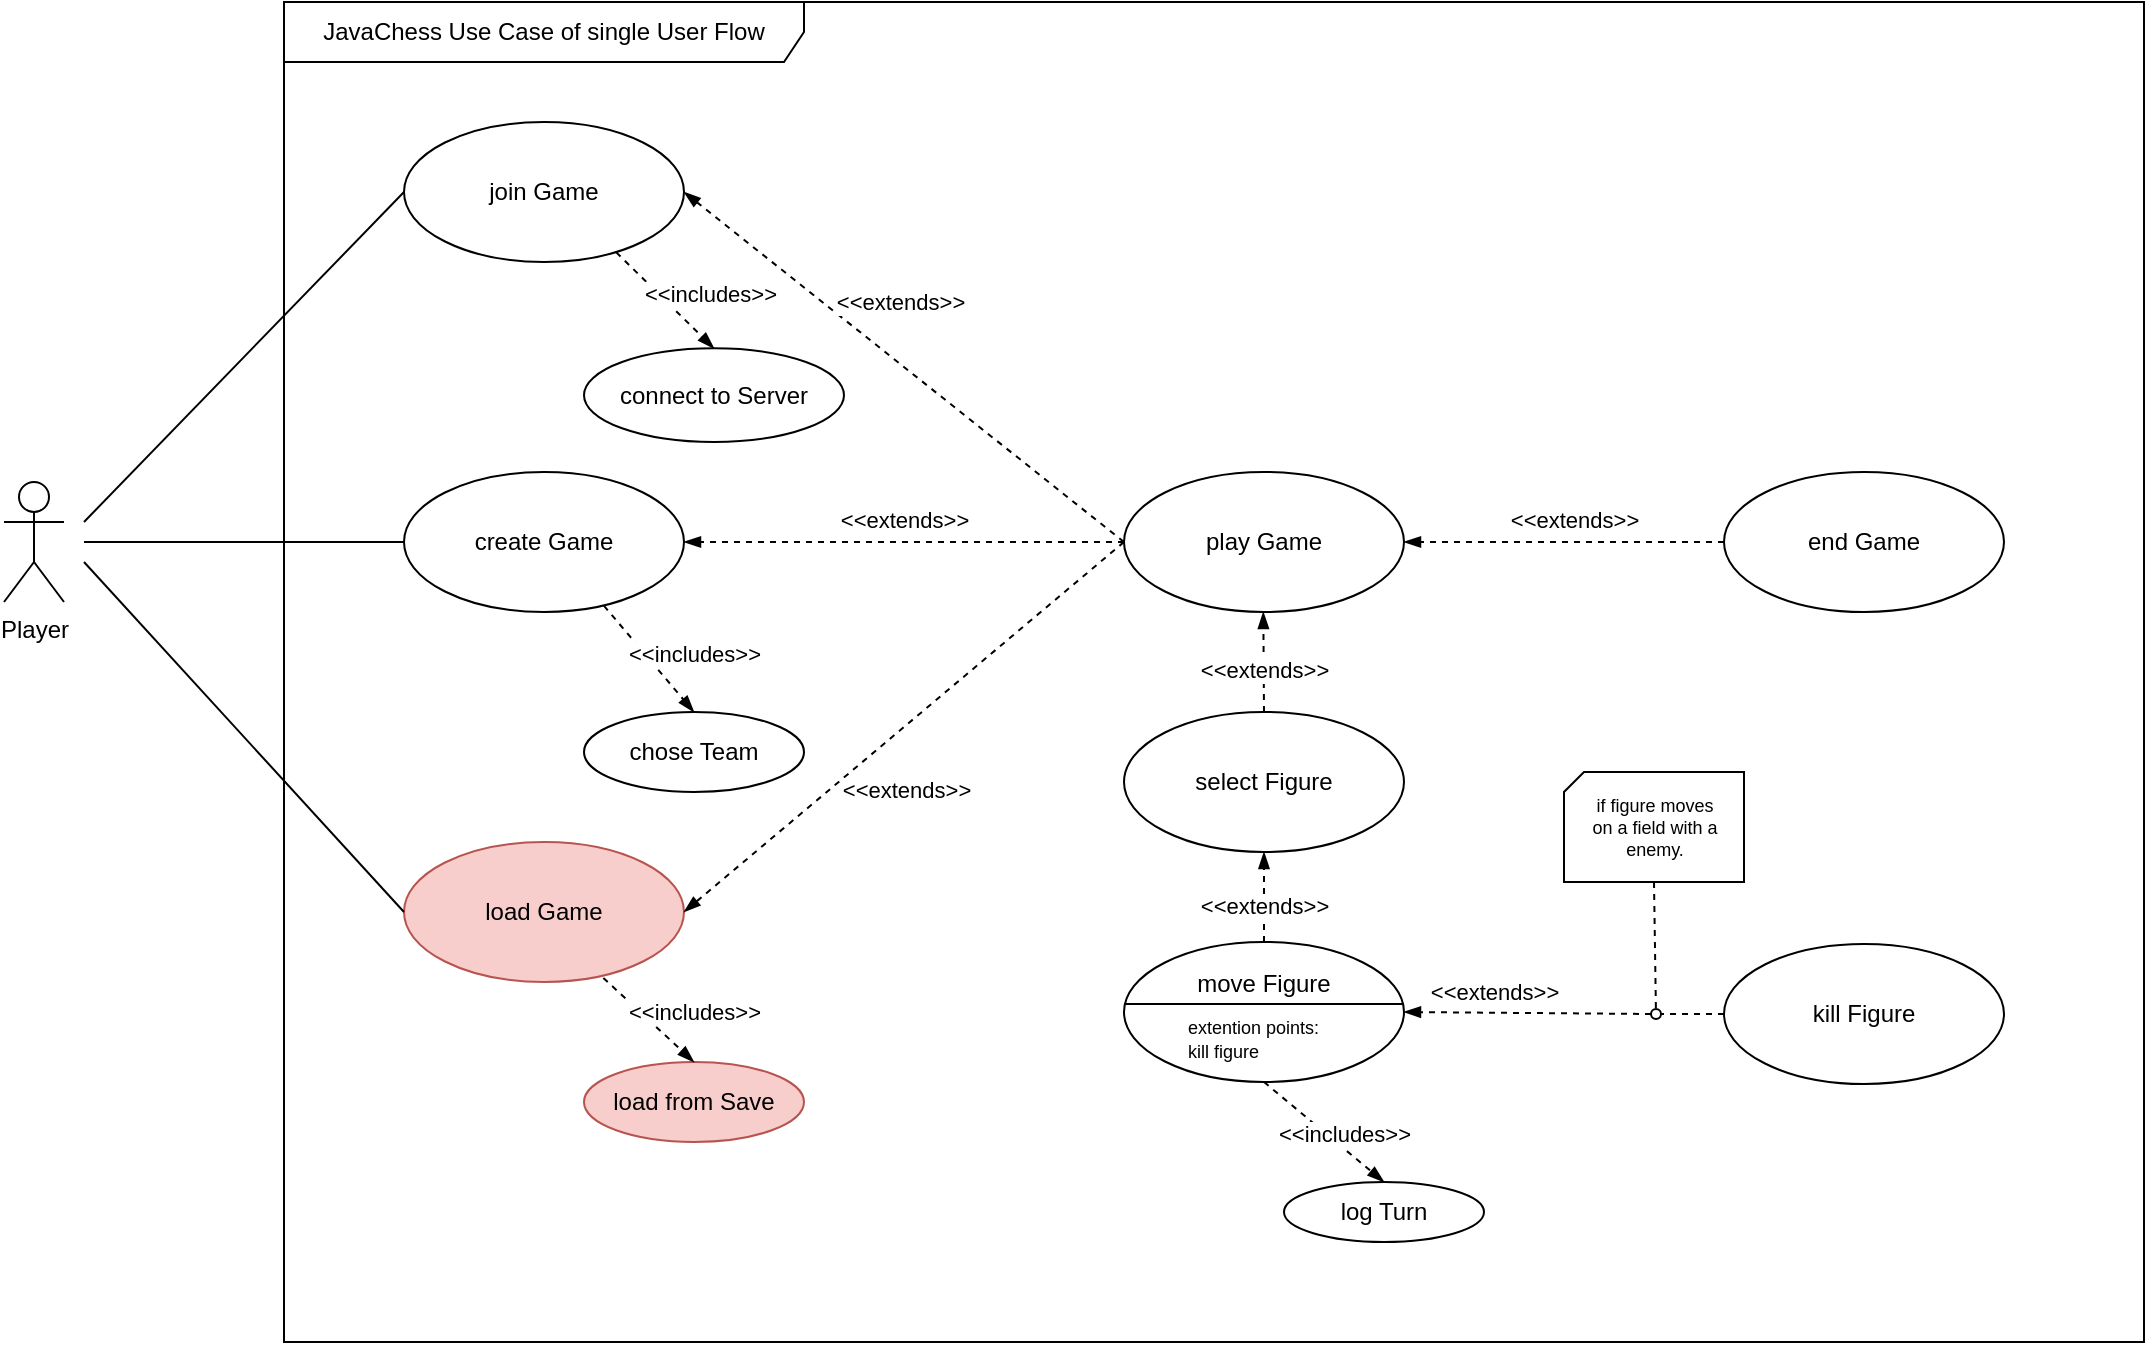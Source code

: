 <mxfile version="15.7.3" type="device"><diagram id="JgZ0l9zd3GgxcfLzwA_7" name="Page-1"><mxGraphModel dx="1374" dy="968" grid="1" gridSize="10" guides="1" tooltips="1" connect="1" arrows="1" fold="1" page="1" pageScale="1" pageWidth="827" pageHeight="1169" math="0" shadow="0"><root><mxCell id="0"/><mxCell id="1" parent="0"/><mxCell id="X1-q6BwDHeV1c-RIyAx4-1" value="JavaChess Use Case of single User Flow" style="shape=umlFrame;whiteSpace=wrap;html=1;width=260;height=30;" parent="1" vertex="1"><mxGeometry x="420" y="230" width="930" height="670" as="geometry"/></mxCell><mxCell id="X1-q6BwDHeV1c-RIyAx4-41" style="edgeStyle=none;rounded=0;orthogonalLoop=1;jettySize=auto;html=1;endArrow=none;endFill=0;entryX=0;entryY=0.5;entryDx=0;entryDy=0;" parent="1" target="X1-q6BwDHeV1c-RIyAx4-7" edge="1"><mxGeometry relative="1" as="geometry"><mxPoint x="390" y="480" as="targetPoint"/><mxPoint x="320" y="490" as="sourcePoint"/></mxGeometry></mxCell><mxCell id="X1-q6BwDHeV1c-RIyAx4-2" value="Player" style="shape=umlActor;verticalLabelPosition=bottom;verticalAlign=top;html=1;" parent="1" vertex="1"><mxGeometry x="280" y="470" width="30" height="60" as="geometry"/></mxCell><mxCell id="X1-q6BwDHeV1c-RIyAx4-4" value="load Game" style="ellipse;whiteSpace=wrap;html=1;fillColor=#f8cecc;strokeColor=#b85450;" parent="1" vertex="1"><mxGeometry x="480" y="650" width="140" height="70" as="geometry"/></mxCell><mxCell id="X1-q6BwDHeV1c-RIyAx4-5" value="select Figure" style="ellipse;whiteSpace=wrap;html=1;" parent="1" vertex="1"><mxGeometry x="840" y="585" width="140" height="70" as="geometry"/></mxCell><mxCell id="X1-q6BwDHeV1c-RIyAx4-6" value="play Game" style="ellipse;whiteSpace=wrap;html=1;" parent="1" vertex="1"><mxGeometry x="840" y="465" width="140" height="70" as="geometry"/></mxCell><mxCell id="X1-q6BwDHeV1c-RIyAx4-7" value="join Game" style="ellipse;whiteSpace=wrap;html=1;" parent="1" vertex="1"><mxGeometry x="480" y="290" width="140" height="70" as="geometry"/></mxCell><mxCell id="X1-q6BwDHeV1c-RIyAx4-8" value="create Game" style="ellipse;whiteSpace=wrap;html=1;" parent="1" vertex="1"><mxGeometry x="480" y="465" width="140" height="70" as="geometry"/></mxCell><mxCell id="X1-q6BwDHeV1c-RIyAx4-10" value="move Figure" style="ellipse;whiteSpace=wrap;html=1;noLabel=0;fixDash=0;autosize=0;container=0;dropTarget=0;collapsible=0;metaEdit=0;backgroundOutline=0;movableLabel=1;treeFolding=0;treeMoving=0;comic=0;" parent="1" vertex="1"><mxGeometry x="840" y="700" width="140" height="70" as="geometry"><mxPoint y="-14" as="offset"/></mxGeometry></mxCell><mxCell id="X1-q6BwDHeV1c-RIyAx4-11" value="kill Figure" style="ellipse;whiteSpace=wrap;html=1;" parent="1" vertex="1"><mxGeometry x="1140" y="701" width="140" height="70" as="geometry"/></mxCell><mxCell id="X1-q6BwDHeV1c-RIyAx4-13" value="end Game" style="ellipse;whiteSpace=wrap;html=1;" parent="1" vertex="1"><mxGeometry x="1140" y="465" width="140" height="70" as="geometry"/></mxCell><mxCell id="X1-q6BwDHeV1c-RIyAx4-14" value="log Turn" style="ellipse;whiteSpace=wrap;html=1;" parent="1" vertex="1"><mxGeometry x="920" y="820" width="100" height="30" as="geometry"/></mxCell><mxCell id="X1-q6BwDHeV1c-RIyAx4-17" value="chose Team" style="ellipse;whiteSpace=wrap;html=1;" parent="1" vertex="1"><mxGeometry x="570" y="585" width="110" height="40" as="geometry"/></mxCell><mxCell id="X1-q6BwDHeV1c-RIyAx4-42" style="edgeStyle=none;rounded=0;orthogonalLoop=1;jettySize=auto;html=1;endArrow=none;endFill=0;entryX=0;entryY=0.5;entryDx=0;entryDy=0;" parent="1" target="X1-q6BwDHeV1c-RIyAx4-8" edge="1"><mxGeometry relative="1" as="geometry"><mxPoint x="490.0" y="395" as="targetPoint"/><mxPoint x="320" y="500" as="sourcePoint"/></mxGeometry></mxCell><mxCell id="X1-q6BwDHeV1c-RIyAx4-43" style="edgeStyle=none;rounded=0;orthogonalLoop=1;jettySize=auto;html=1;endArrow=none;endFill=0;entryX=0;entryY=0.5;entryDx=0;entryDy=0;" parent="1" target="X1-q6BwDHeV1c-RIyAx4-4" edge="1"><mxGeometry relative="1" as="geometry"><mxPoint x="490.0" y="485" as="targetPoint"/><mxPoint x="320" y="510" as="sourcePoint"/></mxGeometry></mxCell><mxCell id="X1-q6BwDHeV1c-RIyAx4-44" style="edgeStyle=none;rounded=0;orthogonalLoop=1;jettySize=auto;html=1;endArrow=blockThin;endFill=1;dashed=1;entryX=1;entryY=0.5;entryDx=0;entryDy=0;exitX=0;exitY=0.5;exitDx=0;exitDy=0;" parent="1" source="X1-q6BwDHeV1c-RIyAx4-6" target="X1-q6BwDHeV1c-RIyAx4-7" edge="1"><mxGeometry relative="1" as="geometry"><mxPoint x="770" y="210" as="targetPoint"/><mxPoint x="670" y="220" as="sourcePoint"/></mxGeometry></mxCell><mxCell id="X1-q6BwDHeV1c-RIyAx4-45" value="&amp;lt;&amp;lt;extends&amp;gt;&amp;gt;" style="edgeLabel;html=1;align=center;verticalAlign=middle;resizable=0;points=[];" parent="X1-q6BwDHeV1c-RIyAx4-44" vertex="1" connectable="0"><mxGeometry x="0.144" y="3" relative="1" as="geometry"><mxPoint x="16" y="-22" as="offset"/></mxGeometry></mxCell><mxCell id="X1-q6BwDHeV1c-RIyAx4-46" style="edgeStyle=none;rounded=0;orthogonalLoop=1;jettySize=auto;html=1;endArrow=blockThin;endFill=1;dashed=1;entryX=1;entryY=0.5;entryDx=0;entryDy=0;exitX=0;exitY=0.5;exitDx=0;exitDy=0;" parent="1" source="X1-q6BwDHeV1c-RIyAx4-6" target="X1-q6BwDHeV1c-RIyAx4-8" edge="1"><mxGeometry relative="1" as="geometry"><mxPoint x="630.0" y="395" as="targetPoint"/><mxPoint x="760.0" y="475" as="sourcePoint"/></mxGeometry></mxCell><mxCell id="X1-q6BwDHeV1c-RIyAx4-47" value="&amp;lt;&amp;lt;extends&amp;gt;&amp;gt;" style="edgeLabel;html=1;align=center;verticalAlign=middle;resizable=0;points=[];" parent="X1-q6BwDHeV1c-RIyAx4-46" vertex="1" connectable="0"><mxGeometry x="0.144" y="3" relative="1" as="geometry"><mxPoint x="16" y="-14" as="offset"/></mxGeometry></mxCell><mxCell id="X1-q6BwDHeV1c-RIyAx4-48" style="edgeStyle=none;rounded=0;orthogonalLoop=1;jettySize=auto;html=1;endArrow=blockThin;endFill=1;dashed=1;entryX=1;entryY=0.5;entryDx=0;entryDy=0;exitX=0;exitY=0.5;exitDx=0;exitDy=0;" parent="1" source="X1-q6BwDHeV1c-RIyAx4-6" target="X1-q6BwDHeV1c-RIyAx4-4" edge="1"><mxGeometry relative="1" as="geometry"><mxPoint x="630.0" y="485" as="targetPoint"/><mxPoint x="760.0" y="475" as="sourcePoint"/></mxGeometry></mxCell><mxCell id="X1-q6BwDHeV1c-RIyAx4-49" value="&amp;lt;&amp;lt;extends&amp;gt;&amp;gt;" style="edgeLabel;html=1;align=center;verticalAlign=middle;resizable=0;points=[];" parent="X1-q6BwDHeV1c-RIyAx4-48" vertex="1" connectable="0"><mxGeometry x="0.144" y="3" relative="1" as="geometry"><mxPoint x="15" y="16" as="offset"/></mxGeometry></mxCell><mxCell id="X1-q6BwDHeV1c-RIyAx4-50" style="edgeStyle=none;rounded=0;orthogonalLoop=1;jettySize=auto;html=1;endArrow=blockThin;endFill=1;dashed=1;entryX=0.5;entryY=0;entryDx=0;entryDy=0;exitX=0.714;exitY=0.955;exitDx=0;exitDy=0;exitPerimeter=0;" parent="1" source="X1-q6BwDHeV1c-RIyAx4-8" target="X1-q6BwDHeV1c-RIyAx4-17" edge="1"><mxGeometry relative="1" as="geometry"><mxPoint x="630.0" y="510" as="targetPoint"/><mxPoint x="850.0" y="510" as="sourcePoint"/></mxGeometry></mxCell><mxCell id="X1-q6BwDHeV1c-RIyAx4-51" value="&amp;lt;&amp;lt;includes&amp;gt;&amp;gt;" style="edgeLabel;html=1;align=center;verticalAlign=middle;resizable=0;points=[];" parent="X1-q6BwDHeV1c-RIyAx4-50" vertex="1" connectable="0"><mxGeometry x="0.144" y="3" relative="1" as="geometry"><mxPoint x="17" y="-5" as="offset"/></mxGeometry></mxCell><mxCell id="X1-q6BwDHeV1c-RIyAx4-52" value="load from Save" style="ellipse;whiteSpace=wrap;html=1;fillColor=#f8cecc;strokeColor=#b85450;" parent="1" vertex="1"><mxGeometry x="570" y="760" width="110" height="40" as="geometry"/></mxCell><mxCell id="X1-q6BwDHeV1c-RIyAx4-53" style="edgeStyle=none;rounded=0;orthogonalLoop=1;jettySize=auto;html=1;endArrow=blockThin;endFill=1;dashed=1;entryX=0.5;entryY=0;entryDx=0;entryDy=0;exitX=0.712;exitY=0.971;exitDx=0;exitDy=0;exitPerimeter=0;" parent="1" source="X1-q6BwDHeV1c-RIyAx4-4" target="X1-q6BwDHeV1c-RIyAx4-52" edge="1"><mxGeometry relative="1" as="geometry"><mxPoint x="630.0" y="698.15" as="targetPoint"/><mxPoint x="579.96" y="720.0" as="sourcePoint"/></mxGeometry></mxCell><mxCell id="X1-q6BwDHeV1c-RIyAx4-54" value="&amp;lt;&amp;lt;includes&amp;gt;&amp;gt;" style="edgeLabel;html=1;align=center;verticalAlign=middle;resizable=0;points=[];" parent="X1-q6BwDHeV1c-RIyAx4-53" vertex="1" connectable="0"><mxGeometry x="0.144" y="3" relative="1" as="geometry"><mxPoint x="17" y="-5" as="offset"/></mxGeometry></mxCell><mxCell id="X1-q6BwDHeV1c-RIyAx4-55" value="connect to Server" style="ellipse;whiteSpace=wrap;html=1;" parent="1" vertex="1"><mxGeometry x="570" y="403.15" width="130" height="46.85" as="geometry"/></mxCell><mxCell id="X1-q6BwDHeV1c-RIyAx4-56" style="edgeStyle=none;rounded=0;orthogonalLoop=1;jettySize=auto;html=1;endArrow=blockThin;endFill=1;dashed=1;entryX=0.5;entryY=0;entryDx=0;entryDy=0;exitX=0.758;exitY=0.931;exitDx=0;exitDy=0;exitPerimeter=0;" parent="1" source="X1-q6BwDHeV1c-RIyAx4-7" target="X1-q6BwDHeV1c-RIyAx4-55" edge="1"><mxGeometry relative="1" as="geometry"><mxPoint x="630.0" y="328.15" as="targetPoint"/><mxPoint x="579.96" y="350" as="sourcePoint"/></mxGeometry></mxCell><mxCell id="X1-q6BwDHeV1c-RIyAx4-57" value="&amp;lt;&amp;lt;includes&amp;gt;&amp;gt;" style="edgeLabel;html=1;align=center;verticalAlign=middle;resizable=0;points=[];" parent="X1-q6BwDHeV1c-RIyAx4-56" vertex="1" connectable="0"><mxGeometry x="0.144" y="3" relative="1" as="geometry"><mxPoint x="17" y="-5" as="offset"/></mxGeometry></mxCell><mxCell id="X1-q6BwDHeV1c-RIyAx4-58" style="edgeStyle=none;rounded=0;orthogonalLoop=1;jettySize=auto;html=1;endArrow=blockThin;endFill=1;dashed=1;entryX=1;entryY=0.5;entryDx=0;entryDy=0;exitX=0;exitY=0.5;exitDx=0;exitDy=0;" parent="1" source="X1-q6BwDHeV1c-RIyAx4-13" target="X1-q6BwDHeV1c-RIyAx4-6" edge="1"><mxGeometry relative="1" as="geometry"><mxPoint x="630.0" y="510" as="targetPoint"/><mxPoint x="850.0" y="510" as="sourcePoint"/></mxGeometry></mxCell><mxCell id="X1-q6BwDHeV1c-RIyAx4-59" value="&amp;lt;&amp;lt;extends&amp;gt;&amp;gt;" style="edgeLabel;html=1;align=center;verticalAlign=middle;resizable=0;points=[];" parent="X1-q6BwDHeV1c-RIyAx4-58" vertex="1" connectable="0"><mxGeometry x="0.144" y="3" relative="1" as="geometry"><mxPoint x="16" y="-14" as="offset"/></mxGeometry></mxCell><mxCell id="X1-q6BwDHeV1c-RIyAx4-60" style="edgeStyle=none;rounded=0;orthogonalLoop=1;jettySize=auto;html=1;endArrow=blockThin;endFill=1;dashed=1;entryX=0.5;entryY=1;entryDx=0;entryDy=0;exitX=0.5;exitY=0;exitDx=0;exitDy=0;" parent="1" source="X1-q6BwDHeV1c-RIyAx4-5" edge="1"><mxGeometry relative="1" as="geometry"><mxPoint x="909.66" y="535" as="targetPoint"/><mxPoint x="909.66" y="600" as="sourcePoint"/></mxGeometry></mxCell><mxCell id="X1-q6BwDHeV1c-RIyAx4-61" value="&amp;lt;&amp;lt;extends&amp;gt;&amp;gt;" style="edgeLabel;html=1;align=center;verticalAlign=middle;resizable=0;points=[];" parent="X1-q6BwDHeV1c-RIyAx4-60" vertex="1" connectable="0"><mxGeometry x="0.144" y="3" relative="1" as="geometry"><mxPoint x="3" y="7" as="offset"/></mxGeometry></mxCell><mxCell id="X1-q6BwDHeV1c-RIyAx4-62" style="edgeStyle=none;rounded=0;orthogonalLoop=1;jettySize=auto;html=1;endArrow=blockThin;endFill=1;dashed=1;exitX=0.5;exitY=0;exitDx=0;exitDy=0;entryX=0.5;entryY=1;entryDx=0;entryDy=0;" parent="1" source="X1-q6BwDHeV1c-RIyAx4-10" target="X1-q6BwDHeV1c-RIyAx4-5" edge="1"><mxGeometry relative="1" as="geometry"><mxPoint x="910" y="695" as="targetPoint"/><mxPoint x="910" y="750" as="sourcePoint"/></mxGeometry></mxCell><mxCell id="X1-q6BwDHeV1c-RIyAx4-63" value="&amp;lt;&amp;lt;extends&amp;gt;&amp;gt;" style="edgeLabel;html=1;align=center;verticalAlign=middle;resizable=0;points=[];" parent="X1-q6BwDHeV1c-RIyAx4-62" vertex="1" connectable="0"><mxGeometry x="0.144" y="3" relative="1" as="geometry"><mxPoint x="3" y="7" as="offset"/></mxGeometry></mxCell><mxCell id="X1-q6BwDHeV1c-RIyAx4-64" style="edgeStyle=none;rounded=0;orthogonalLoop=1;jettySize=auto;html=1;endArrow=blockThin;endFill=1;dashed=1;exitX=0.5;exitY=1;exitDx=0;exitDy=0;entryX=0.5;entryY=0;entryDx=0;entryDy=0;" parent="1" source="X1-q6BwDHeV1c-RIyAx4-10" target="X1-q6BwDHeV1c-RIyAx4-14" edge="1"><mxGeometry relative="1" as="geometry"><mxPoint x="920" y="665" as="targetPoint"/><mxPoint x="920" y="710" as="sourcePoint"/></mxGeometry></mxCell><mxCell id="X1-q6BwDHeV1c-RIyAx4-65" value="&amp;lt;&amp;lt;includes&amp;gt;&amp;gt;" style="edgeLabel;html=1;align=center;verticalAlign=middle;resizable=0;points=[];" parent="X1-q6BwDHeV1c-RIyAx4-64" vertex="1" connectable="0"><mxGeometry x="0.144" y="3" relative="1" as="geometry"><mxPoint x="4" as="offset"/></mxGeometry></mxCell><mxCell id="X1-q6BwDHeV1c-RIyAx4-66" style="edgeStyle=none;rounded=0;orthogonalLoop=1;jettySize=auto;html=1;endArrow=blockThin;endFill=1;dashed=1;entryX=1;entryY=0.5;entryDx=0;entryDy=0;exitX=0;exitY=0.5;exitDx=0;exitDy=0;startArrow=none;" parent="1" source="X1-q6BwDHeV1c-RIyAx4-81" target="X1-q6BwDHeV1c-RIyAx4-10" edge="1"><mxGeometry relative="1" as="geometry"><mxPoint x="990.0" y="750" as="targetPoint"/><mxPoint x="1150.0" y="750" as="sourcePoint"/></mxGeometry></mxCell><mxCell id="X1-q6BwDHeV1c-RIyAx4-67" value="&amp;lt;&amp;lt;extends&amp;gt;&amp;gt;" style="edgeLabel;html=1;align=center;verticalAlign=middle;resizable=0;points=[];" parent="X1-q6BwDHeV1c-RIyAx4-66" vertex="1" connectable="0"><mxGeometry x="0.144" y="3" relative="1" as="geometry"><mxPoint x="-8" y="-14" as="offset"/></mxGeometry></mxCell><mxCell id="X1-q6BwDHeV1c-RIyAx4-70" value="" style="line;strokeWidth=1;html=1;comic=0;" parent="1" vertex="1"><mxGeometry x="840" y="726" width="140" height="10" as="geometry"/></mxCell><mxCell id="X1-q6BwDHeV1c-RIyAx4-73" value="&lt;font style=&quot;font-size: 9px&quot;&gt;extention points:&lt;br&gt;kill figure&lt;/font&gt;&amp;nbsp;" style="text;html=1;strokeColor=none;fillColor=none;align=left;verticalAlign=middle;whiteSpace=wrap;rounded=0;comic=0;fontSize=10;" parent="1" vertex="1"><mxGeometry x="870" y="738" width="80" height="20" as="geometry"/></mxCell><mxCell id="X1-q6BwDHeV1c-RIyAx4-77" value="" style="verticalLabelPosition=bottom;verticalAlign=top;html=1;shape=card;whiteSpace=wrap;size=10;arcSize=12;rounded=0;comic=0;sketch=0;fontSize=9;strokeWidth=1;gradientColor=none;" parent="1" vertex="1"><mxGeometry x="1060" y="615" width="90" height="55" as="geometry"/></mxCell><mxCell id="X1-q6BwDHeV1c-RIyAx4-78" value="if figure moves on a field with a enemy." style="text;html=1;strokeColor=none;fillColor=none;align=center;verticalAlign=middle;whiteSpace=wrap;rounded=0;comic=0;sketch=0;fontSize=9;" parent="1" vertex="1"><mxGeometry x="1068.75" y="621.25" width="72.5" height="42.5" as="geometry"/></mxCell><mxCell id="X1-q6BwDHeV1c-RIyAx4-79" value="" style="ellipse;whiteSpace=wrap;html=1;rounded=0;comic=0;sketch=0;fontSize=9;strokeWidth=1;gradientColor=none;align=left;strokeColor=none;" parent="1" vertex="1"><mxGeometry x="1030" y="743" width="3" height="10" as="geometry"/></mxCell><mxCell id="X1-q6BwDHeV1c-RIyAx4-82" value="" style="edgeStyle=none;rounded=0;orthogonalLoop=1;jettySize=auto;html=1;endArrow=none;endFill=0;dashed=1;exitX=0.5;exitY=1;exitDx=0;exitDy=0;exitPerimeter=0;" parent="1" source="X1-q6BwDHeV1c-RIyAx4-77" target="X1-q6BwDHeV1c-RIyAx4-81" edge="1"><mxGeometry relative="1" as="geometry"><mxPoint x="1102" y="735" as="targetPoint"/><mxPoint x="1142" y="755" as="sourcePoint"/></mxGeometry></mxCell><mxCell id="X1-q6BwDHeV1c-RIyAx4-81" value="" style="ellipse;whiteSpace=wrap;html=1;rounded=0;comic=0;sketch=0;fontSize=9;strokeWidth=1;gradientColor=none;align=left;" parent="1" vertex="1"><mxGeometry x="1103.5" y="733.5" width="5" height="5" as="geometry"/></mxCell><mxCell id="X1-q6BwDHeV1c-RIyAx4-83" value="" style="edgeStyle=none;rounded=0;orthogonalLoop=1;jettySize=auto;html=1;endArrow=none;endFill=1;dashed=1;entryX=1;entryY=0.5;entryDx=0;entryDy=0;exitX=0;exitY=0.5;exitDx=0;exitDy=0;" parent="1" source="X1-q6BwDHeV1c-RIyAx4-11" target="X1-q6BwDHeV1c-RIyAx4-81" edge="1"><mxGeometry relative="1" as="geometry"><mxPoint x="980.0" y="735" as="targetPoint"/><mxPoint x="1140.0" y="735" as="sourcePoint"/></mxGeometry></mxCell></root></mxGraphModel></diagram></mxfile>
